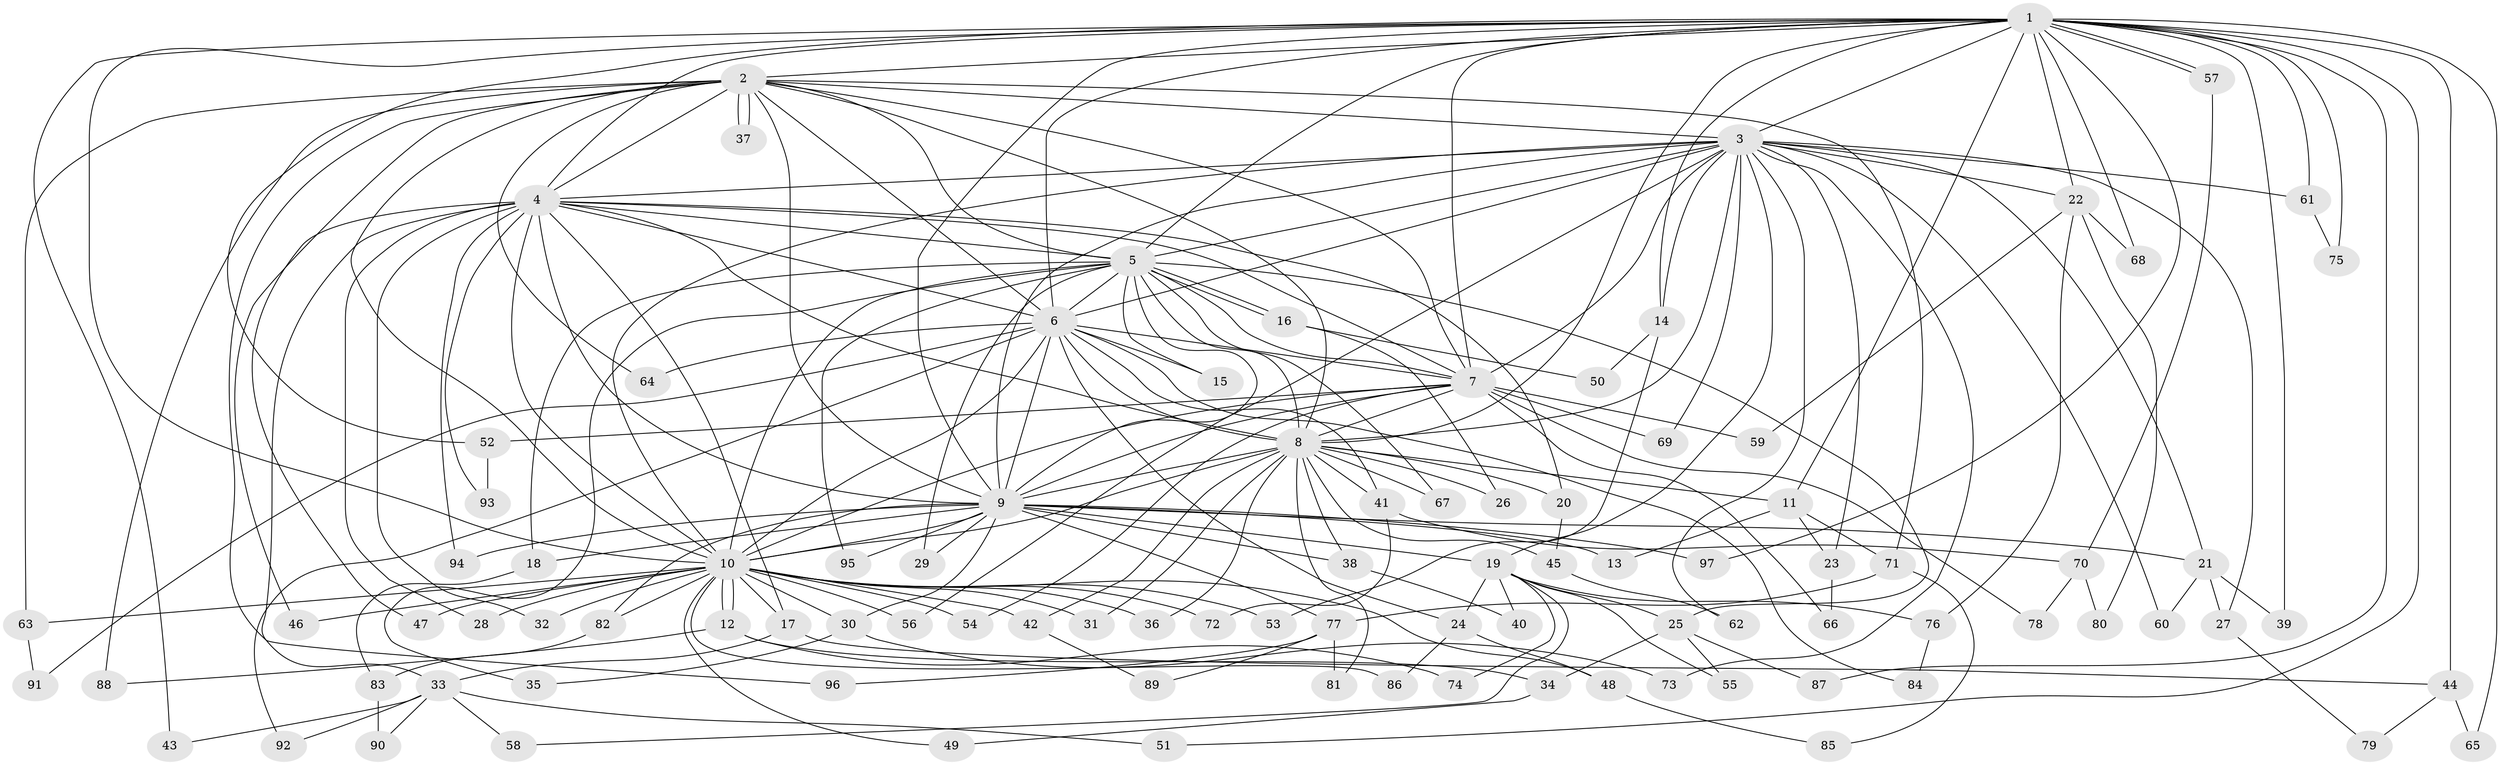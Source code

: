 // Generated by graph-tools (version 1.1) at 2025/43/03/09/25 04:43:23]
// undirected, 97 vertices, 219 edges
graph export_dot {
graph [start="1"]
  node [color=gray90,style=filled];
  1;
  2;
  3;
  4;
  5;
  6;
  7;
  8;
  9;
  10;
  11;
  12;
  13;
  14;
  15;
  16;
  17;
  18;
  19;
  20;
  21;
  22;
  23;
  24;
  25;
  26;
  27;
  28;
  29;
  30;
  31;
  32;
  33;
  34;
  35;
  36;
  37;
  38;
  39;
  40;
  41;
  42;
  43;
  44;
  45;
  46;
  47;
  48;
  49;
  50;
  51;
  52;
  53;
  54;
  55;
  56;
  57;
  58;
  59;
  60;
  61;
  62;
  63;
  64;
  65;
  66;
  67;
  68;
  69;
  70;
  71;
  72;
  73;
  74;
  75;
  76;
  77;
  78;
  79;
  80;
  81;
  82;
  83;
  84;
  85;
  86;
  87;
  88;
  89;
  90;
  91;
  92;
  93;
  94;
  95;
  96;
  97;
  1 -- 2;
  1 -- 3;
  1 -- 4;
  1 -- 5;
  1 -- 6;
  1 -- 7;
  1 -- 8;
  1 -- 9;
  1 -- 10;
  1 -- 11;
  1 -- 14;
  1 -- 22;
  1 -- 39;
  1 -- 43;
  1 -- 44;
  1 -- 51;
  1 -- 52;
  1 -- 57;
  1 -- 57;
  1 -- 61;
  1 -- 65;
  1 -- 68;
  1 -- 75;
  1 -- 87;
  1 -- 97;
  2 -- 3;
  2 -- 4;
  2 -- 5;
  2 -- 6;
  2 -- 7;
  2 -- 8;
  2 -- 9;
  2 -- 10;
  2 -- 37;
  2 -- 37;
  2 -- 46;
  2 -- 63;
  2 -- 64;
  2 -- 71;
  2 -- 88;
  2 -- 96;
  3 -- 4;
  3 -- 5;
  3 -- 6;
  3 -- 7;
  3 -- 8;
  3 -- 9;
  3 -- 10;
  3 -- 14;
  3 -- 19;
  3 -- 21;
  3 -- 22;
  3 -- 23;
  3 -- 27;
  3 -- 56;
  3 -- 60;
  3 -- 61;
  3 -- 62;
  3 -- 69;
  3 -- 73;
  4 -- 5;
  4 -- 6;
  4 -- 7;
  4 -- 8;
  4 -- 9;
  4 -- 10;
  4 -- 17;
  4 -- 20;
  4 -- 28;
  4 -- 32;
  4 -- 33;
  4 -- 47;
  4 -- 93;
  4 -- 94;
  5 -- 6;
  5 -- 7;
  5 -- 8;
  5 -- 9;
  5 -- 10;
  5 -- 15;
  5 -- 16;
  5 -- 16;
  5 -- 18;
  5 -- 25;
  5 -- 29;
  5 -- 35;
  5 -- 67;
  5 -- 95;
  6 -- 7;
  6 -- 8;
  6 -- 9;
  6 -- 10;
  6 -- 15;
  6 -- 24;
  6 -- 41;
  6 -- 64;
  6 -- 84;
  6 -- 91;
  6 -- 92;
  7 -- 8;
  7 -- 9;
  7 -- 10;
  7 -- 52;
  7 -- 54;
  7 -- 59;
  7 -- 66;
  7 -- 69;
  7 -- 78;
  8 -- 9;
  8 -- 10;
  8 -- 11;
  8 -- 20;
  8 -- 26;
  8 -- 31;
  8 -- 36;
  8 -- 38;
  8 -- 41;
  8 -- 42;
  8 -- 45;
  8 -- 67;
  8 -- 81;
  9 -- 10;
  9 -- 13;
  9 -- 18;
  9 -- 19;
  9 -- 21;
  9 -- 29;
  9 -- 30;
  9 -- 38;
  9 -- 77;
  9 -- 82;
  9 -- 94;
  9 -- 95;
  9 -- 97;
  10 -- 12;
  10 -- 12;
  10 -- 17;
  10 -- 28;
  10 -- 30;
  10 -- 31;
  10 -- 32;
  10 -- 36;
  10 -- 42;
  10 -- 46;
  10 -- 47;
  10 -- 48;
  10 -- 49;
  10 -- 53;
  10 -- 54;
  10 -- 56;
  10 -- 63;
  10 -- 72;
  10 -- 82;
  10 -- 86;
  11 -- 13;
  11 -- 23;
  11 -- 71;
  12 -- 34;
  12 -- 74;
  12 -- 88;
  14 -- 50;
  14 -- 53;
  16 -- 26;
  16 -- 50;
  17 -- 33;
  17 -- 44;
  18 -- 83;
  19 -- 24;
  19 -- 25;
  19 -- 40;
  19 -- 55;
  19 -- 58;
  19 -- 74;
  19 -- 76;
  20 -- 45;
  21 -- 27;
  21 -- 39;
  21 -- 60;
  22 -- 59;
  22 -- 68;
  22 -- 76;
  22 -- 80;
  23 -- 66;
  24 -- 48;
  24 -- 86;
  25 -- 34;
  25 -- 55;
  25 -- 87;
  27 -- 79;
  30 -- 35;
  30 -- 73;
  33 -- 43;
  33 -- 51;
  33 -- 58;
  33 -- 90;
  33 -- 92;
  34 -- 49;
  38 -- 40;
  41 -- 70;
  41 -- 72;
  42 -- 89;
  44 -- 65;
  44 -- 79;
  45 -- 62;
  48 -- 85;
  52 -- 93;
  57 -- 70;
  61 -- 75;
  63 -- 91;
  70 -- 78;
  70 -- 80;
  71 -- 77;
  71 -- 85;
  76 -- 84;
  77 -- 81;
  77 -- 89;
  77 -- 96;
  82 -- 83;
  83 -- 90;
}
